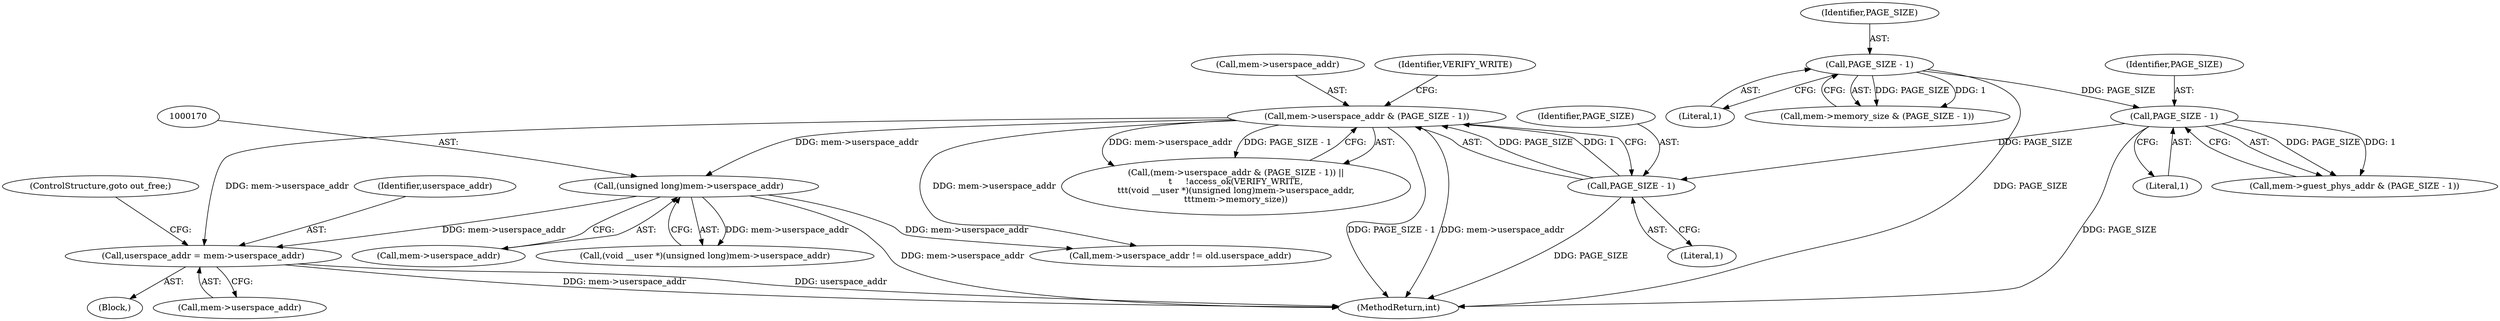 digraph "0_linux_e40f193f5bb022e927a57a4f5d5194e4f12ddb74@pointer" {
"1000336" [label="(Call,userspace_addr = mem->userspace_addr)"];
"1000157" [label="(Call,mem->userspace_addr & (PAGE_SIZE - 1))"];
"1000161" [label="(Call,PAGE_SIZE - 1)"];
"1000149" [label="(Call,PAGE_SIZE - 1)"];
"1000140" [label="(Call,PAGE_SIZE - 1)"];
"1000169" [label="(Call,(unsigned long)mem->userspace_addr)"];
"1000163" [label="(Literal,1)"];
"1000171" [label="(Call,mem->userspace_addr)"];
"1000492" [label="(MethodReturn,int)"];
"1000337" [label="(Identifier,userspace_addr)"];
"1000141" [label="(Identifier,PAGE_SIZE)"];
"1000149" [label="(Call,PAGE_SIZE - 1)"];
"1000142" [label="(Literal,1)"];
"1000169" [label="(Call,(unsigned long)mem->userspace_addr)"];
"1000140" [label="(Call,PAGE_SIZE - 1)"];
"1000336" [label="(Call,userspace_addr = mem->userspace_addr)"];
"1000346" [label="(Call,mem->userspace_addr != old.userspace_addr)"];
"1000158" [label="(Call,mem->userspace_addr)"];
"1000151" [label="(Literal,1)"];
"1000156" [label="(Call,(mem->userspace_addr & (PAGE_SIZE - 1)) ||\n\t     !access_ok(VERIFY_WRITE,\n\t\t\t(void __user *)(unsigned long)mem->userspace_addr,\n\t\t\tmem->memory_size))"];
"1000166" [label="(Identifier,VERIFY_WRITE)"];
"1000162" [label="(Identifier,PAGE_SIZE)"];
"1000150" [label="(Identifier,PAGE_SIZE)"];
"1000145" [label="(Call,mem->guest_phys_addr & (PAGE_SIZE - 1))"];
"1000167" [label="(Call,(void __user *)(unsigned long)mem->userspace_addr)"];
"1000341" [label="(ControlStructure,goto out_free;)"];
"1000157" [label="(Call,mem->userspace_addr & (PAGE_SIZE - 1))"];
"1000338" [label="(Call,mem->userspace_addr)"];
"1000332" [label="(Block,)"];
"1000136" [label="(Call,mem->memory_size & (PAGE_SIZE - 1))"];
"1000161" [label="(Call,PAGE_SIZE - 1)"];
"1000336" -> "1000332"  [label="AST: "];
"1000336" -> "1000338"  [label="CFG: "];
"1000337" -> "1000336"  [label="AST: "];
"1000338" -> "1000336"  [label="AST: "];
"1000341" -> "1000336"  [label="CFG: "];
"1000336" -> "1000492"  [label="DDG: mem->userspace_addr"];
"1000336" -> "1000492"  [label="DDG: userspace_addr"];
"1000157" -> "1000336"  [label="DDG: mem->userspace_addr"];
"1000169" -> "1000336"  [label="DDG: mem->userspace_addr"];
"1000157" -> "1000156"  [label="AST: "];
"1000157" -> "1000161"  [label="CFG: "];
"1000158" -> "1000157"  [label="AST: "];
"1000161" -> "1000157"  [label="AST: "];
"1000166" -> "1000157"  [label="CFG: "];
"1000156" -> "1000157"  [label="CFG: "];
"1000157" -> "1000492"  [label="DDG: mem->userspace_addr"];
"1000157" -> "1000492"  [label="DDG: PAGE_SIZE - 1"];
"1000157" -> "1000156"  [label="DDG: mem->userspace_addr"];
"1000157" -> "1000156"  [label="DDG: PAGE_SIZE - 1"];
"1000161" -> "1000157"  [label="DDG: PAGE_SIZE"];
"1000161" -> "1000157"  [label="DDG: 1"];
"1000157" -> "1000169"  [label="DDG: mem->userspace_addr"];
"1000157" -> "1000346"  [label="DDG: mem->userspace_addr"];
"1000161" -> "1000163"  [label="CFG: "];
"1000162" -> "1000161"  [label="AST: "];
"1000163" -> "1000161"  [label="AST: "];
"1000161" -> "1000492"  [label="DDG: PAGE_SIZE"];
"1000149" -> "1000161"  [label="DDG: PAGE_SIZE"];
"1000149" -> "1000145"  [label="AST: "];
"1000149" -> "1000151"  [label="CFG: "];
"1000150" -> "1000149"  [label="AST: "];
"1000151" -> "1000149"  [label="AST: "];
"1000145" -> "1000149"  [label="CFG: "];
"1000149" -> "1000492"  [label="DDG: PAGE_SIZE"];
"1000149" -> "1000145"  [label="DDG: PAGE_SIZE"];
"1000149" -> "1000145"  [label="DDG: 1"];
"1000140" -> "1000149"  [label="DDG: PAGE_SIZE"];
"1000140" -> "1000136"  [label="AST: "];
"1000140" -> "1000142"  [label="CFG: "];
"1000141" -> "1000140"  [label="AST: "];
"1000142" -> "1000140"  [label="AST: "];
"1000136" -> "1000140"  [label="CFG: "];
"1000140" -> "1000492"  [label="DDG: PAGE_SIZE"];
"1000140" -> "1000136"  [label="DDG: PAGE_SIZE"];
"1000140" -> "1000136"  [label="DDG: 1"];
"1000169" -> "1000167"  [label="AST: "];
"1000169" -> "1000171"  [label="CFG: "];
"1000170" -> "1000169"  [label="AST: "];
"1000171" -> "1000169"  [label="AST: "];
"1000167" -> "1000169"  [label="CFG: "];
"1000169" -> "1000492"  [label="DDG: mem->userspace_addr"];
"1000169" -> "1000167"  [label="DDG: mem->userspace_addr"];
"1000169" -> "1000346"  [label="DDG: mem->userspace_addr"];
}
